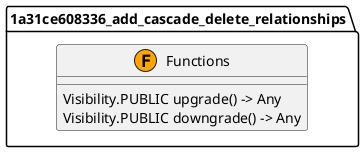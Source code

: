 @startuml
skinparam classAttributeIconSize 0

package "1a31ce608336_add_cascade_delete_relationships" {
  class Functions <<(F,orange)>> {
    Visibility.PUBLIC upgrade() -> Any
    Visibility.PUBLIC downgrade() -> Any
  }
}

' Relationships
@enduml